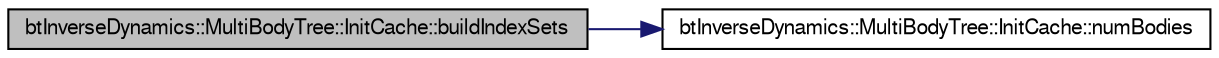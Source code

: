 digraph G
{
  bgcolor="transparent";
  edge [fontname="FreeSans",fontsize=10,labelfontname="FreeSans",labelfontsize=10];
  node [fontname="FreeSans",fontsize=10,shape=record];
  rankdir=LR;
  Node1 [label="btInverseDynamics::MultiBodyTree::InitCache::buildIndexSets",height=0.2,width=0.4,color="black", fillcolor="grey75", style="filled" fontcolor="black"];
  Node1 -> Node2 [color="midnightblue",fontsize=10,style="solid"];
  Node2 [label="btInverseDynamics::MultiBodyTree::InitCache::numBodies",height=0.2,width=0.4,color="black",URL="$classbt_inverse_dynamics_1_1_multi_body_tree_1_1_init_cache.html#6203870a6e9093f6c26280feaee27832"];
}
